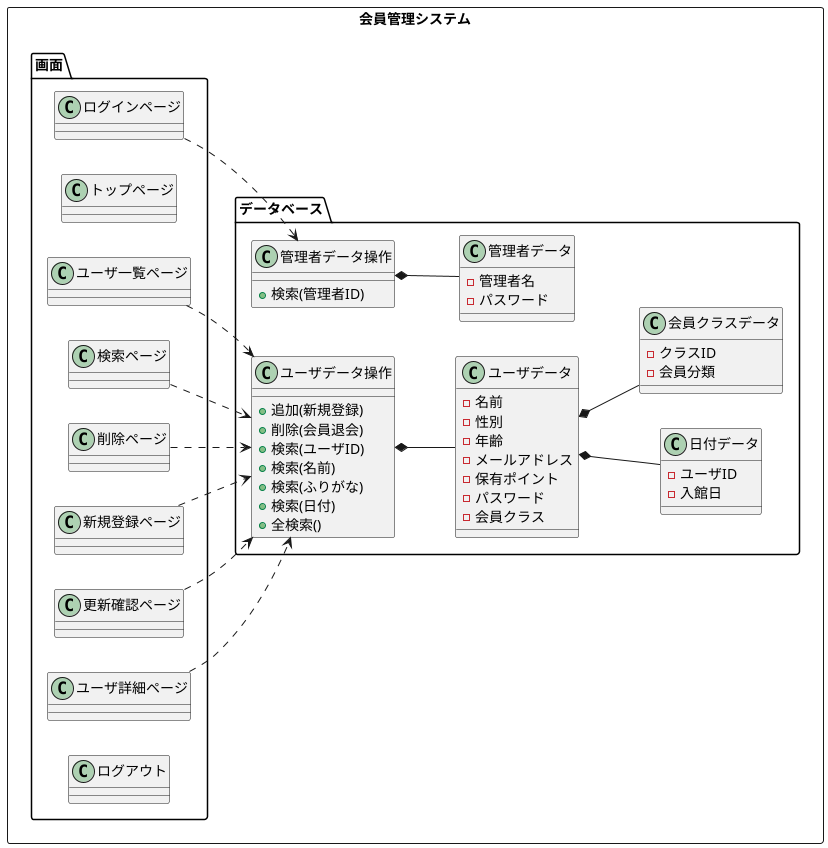 @startuml
left to right direction
rectangle 会員管理システム{
package 画面{
	class ログインページ{

	}
	class トップページ{

	}
	class ユーザ一覧ページ{

	}
	class 検索ページ{

	}
	class 削除ページ{

	}
	class 新規登録ページ{

	}
	class 更新確認ページ{

	}
	class ユーザ詳細ページ{

	}
	class ログアウト{

	}


}

package データベース{
	class ユーザデータ操作{
		+追加(新規登録)
		+削除(会員退会)
		+検索(ユーザID)
		+検索(名前)
		+検索(ふりがな)
		+検索(日付)
		+全検索()
	}
	class ユーザデータ{
		-名前
		-性別
		-年齢
		-メールアドレス
		-保有ポイント
		-パスワード
		-会員クラス
	}
	class 管理者データ{
		-管理者名
		-パスワード
	}
	class 管理者データ操作{

		+検索(管理者ID)

	}
	class 日付データ{
		-ユーザID
		-入館日

	}
	class 会員クラスデータ{
		-クラスID
		-会員分類

	}

}


ログインページ ..> 管理者データ操作

ユーザ一覧ページ ..> ユーザデータ操作
新規登録ページ ..> ユーザデータ操作
更新確認ページ ..> ユーザデータ操作
削除ページ ..> ユーザデータ操作
検索ページ ..> ユーザデータ操作
ユーザ詳細ページ ..>ユーザデータ操作
ユーザデータ操作 *--  ユーザデータ
管理者データ操作 *--  管理者データ
ユーザデータ *-- 日付データ
ユーザデータ *-- 会員クラスデータ

}
@enduml